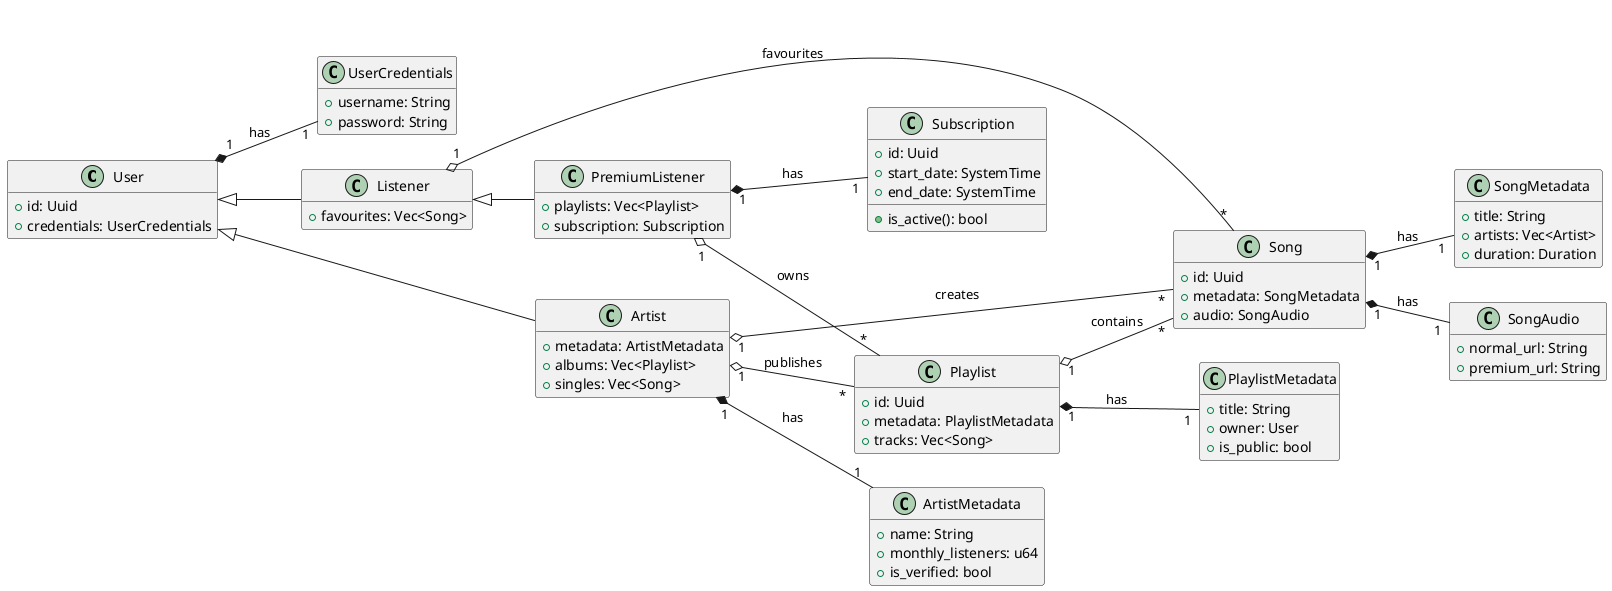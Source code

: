@startuml

left to right direction
hide empty members
skinparam BackgroundColor transparent

class User {
    + id: Uuid
    + credentials: UserCredentials
}

class UserCredentials {
    + username: String
    + password: String
}

class Listener {
    + favourites: Vec<Song>
}

class PremiumListener {
    + playlists: Vec<Playlist>
    + subscription: Subscription
}

class Artist {
    + metadata: ArtistMetadata
    + albums: Vec<Playlist>
    + singles: Vec<Song>
}

class ArtistMetadata {
    + name: String
    + monthly_listeners: u64
    + is_verified: bool
}

class Subscription {
    + id: Uuid
    + start_date: SystemTime
    + end_date: SystemTime

    + is_active(): bool
}

class Song {
    + id: Uuid
    + metadata: SongMetadata
    + audio: SongAudio
}

class SongMetadata {
    + title: String
    + artists: Vec<Artist>
    + duration: Duration
}

class SongAudio {
    + normal_url: String
    + premium_url: String
}

class Playlist {
    + id: Uuid
    + metadata: PlaylistMetadata
    + tracks: Vec<Song>
}

class PlaylistMetadata {
    + title: String
    + owner: User
    + is_public: bool
}

' Inheritance
Listener <|-- PremiumListener
User <|-- Listener
User <|-- Artist

' Compositions
User "1" *-- "1" UserCredentials: "has"
PremiumListener "1" *-- "1" Subscription: "has"
Artist "1" *-- "1" ArtistMetadata: "has"
Song "1" *-- "1" SongMetadata: "has"
Song "1" *-- "1" SongAudio: "has"
Playlist "1" *-- "1" PlaylistMetadata: "has"

' Aggregations
Playlist "1" o-- "*" Song: "contains"
PremiumListener "1" o-- "*" Playlist: "owns"
Listener "1" o-- "*" Song: "favourites"
Artist "1" o-- "*" Song: "creates"
Artist "1" o-- "*" Playlist: "publishes"

@enduml

